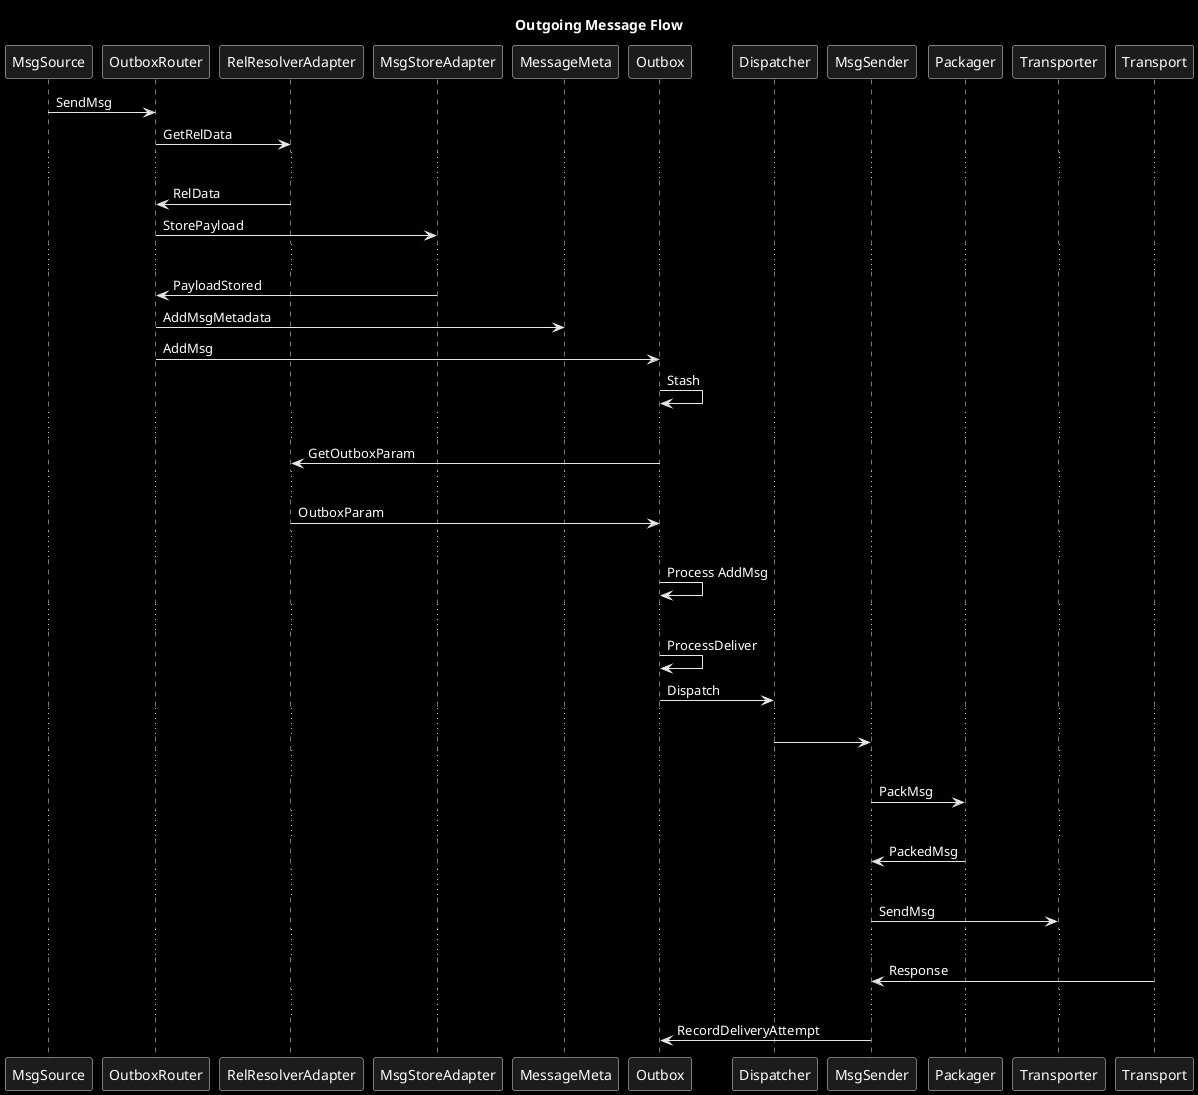 @startuml
skinparam monochrome reverse

title Outgoing Message Flow

MsgSource -> OutboxRouter:SendMsg
OutboxRouter -> RelResolverAdapter:GetRelData
...
RelResolverAdapter -> OutboxRouter:RelData
OutboxRouter -> MsgStoreAdapter: StorePayload
...
MsgStoreAdapter -> OutboxRouter: PayloadStored
OutboxRouter -> MessageMeta: AddMsgMetadata
OutboxRouter -> Outbox: AddMsg
Outbox -> Outbox: Stash
...
Outbox -> RelResolverAdapter: GetOutboxParam
...
RelResolverAdapter -> Outbox: OutboxParam
...
Outbox -> Outbox: Process AddMsg
...
Outbox -> Outbox: ProcessDeliver
Outbox -> Dispatcher: Dispatch
...
Dispatcher -> MsgSender
...
MsgSender -> Packager: PackMsg
...
Packager -> MsgSender: PackedMsg
...
MsgSender -> Transporter: SendMsg
...
Transport -> MsgSender: Response
...
MsgSender -> Outbox: RecordDeliveryAttempt

@enduml